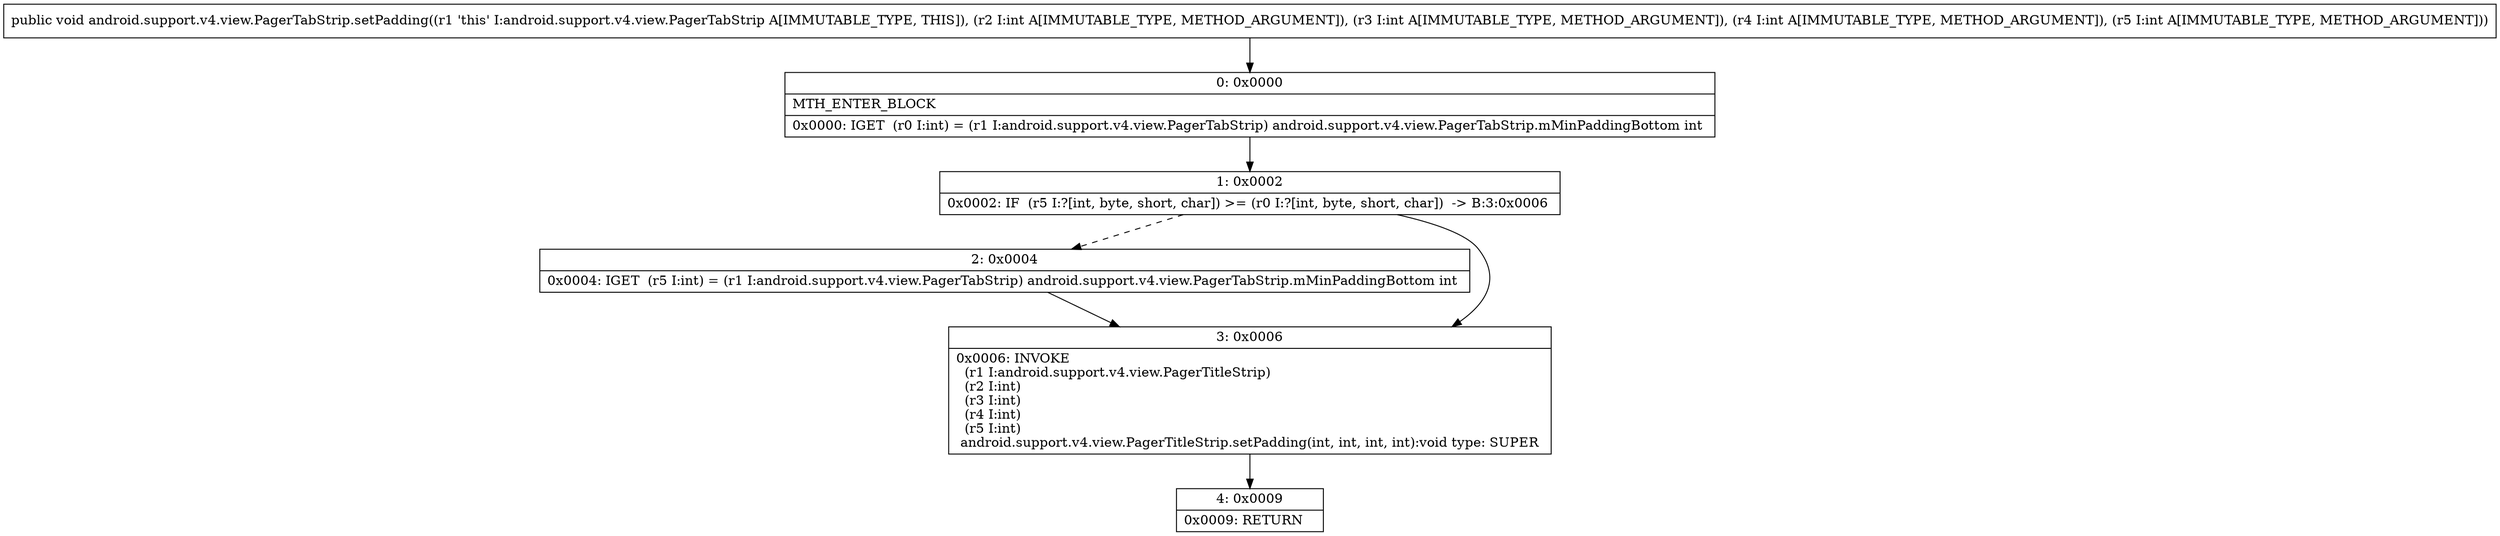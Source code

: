 digraph "CFG forandroid.support.v4.view.PagerTabStrip.setPadding(IIII)V" {
Node_0 [shape=record,label="{0\:\ 0x0000|MTH_ENTER_BLOCK\l|0x0000: IGET  (r0 I:int) = (r1 I:android.support.v4.view.PagerTabStrip) android.support.v4.view.PagerTabStrip.mMinPaddingBottom int \l}"];
Node_1 [shape=record,label="{1\:\ 0x0002|0x0002: IF  (r5 I:?[int, byte, short, char]) \>= (r0 I:?[int, byte, short, char])  \-\> B:3:0x0006 \l}"];
Node_2 [shape=record,label="{2\:\ 0x0004|0x0004: IGET  (r5 I:int) = (r1 I:android.support.v4.view.PagerTabStrip) android.support.v4.view.PagerTabStrip.mMinPaddingBottom int \l}"];
Node_3 [shape=record,label="{3\:\ 0x0006|0x0006: INVOKE  \l  (r1 I:android.support.v4.view.PagerTitleStrip)\l  (r2 I:int)\l  (r3 I:int)\l  (r4 I:int)\l  (r5 I:int)\l android.support.v4.view.PagerTitleStrip.setPadding(int, int, int, int):void type: SUPER \l}"];
Node_4 [shape=record,label="{4\:\ 0x0009|0x0009: RETURN   \l}"];
MethodNode[shape=record,label="{public void android.support.v4.view.PagerTabStrip.setPadding((r1 'this' I:android.support.v4.view.PagerTabStrip A[IMMUTABLE_TYPE, THIS]), (r2 I:int A[IMMUTABLE_TYPE, METHOD_ARGUMENT]), (r3 I:int A[IMMUTABLE_TYPE, METHOD_ARGUMENT]), (r4 I:int A[IMMUTABLE_TYPE, METHOD_ARGUMENT]), (r5 I:int A[IMMUTABLE_TYPE, METHOD_ARGUMENT])) }"];
MethodNode -> Node_0;
Node_0 -> Node_1;
Node_1 -> Node_2[style=dashed];
Node_1 -> Node_3;
Node_2 -> Node_3;
Node_3 -> Node_4;
}

